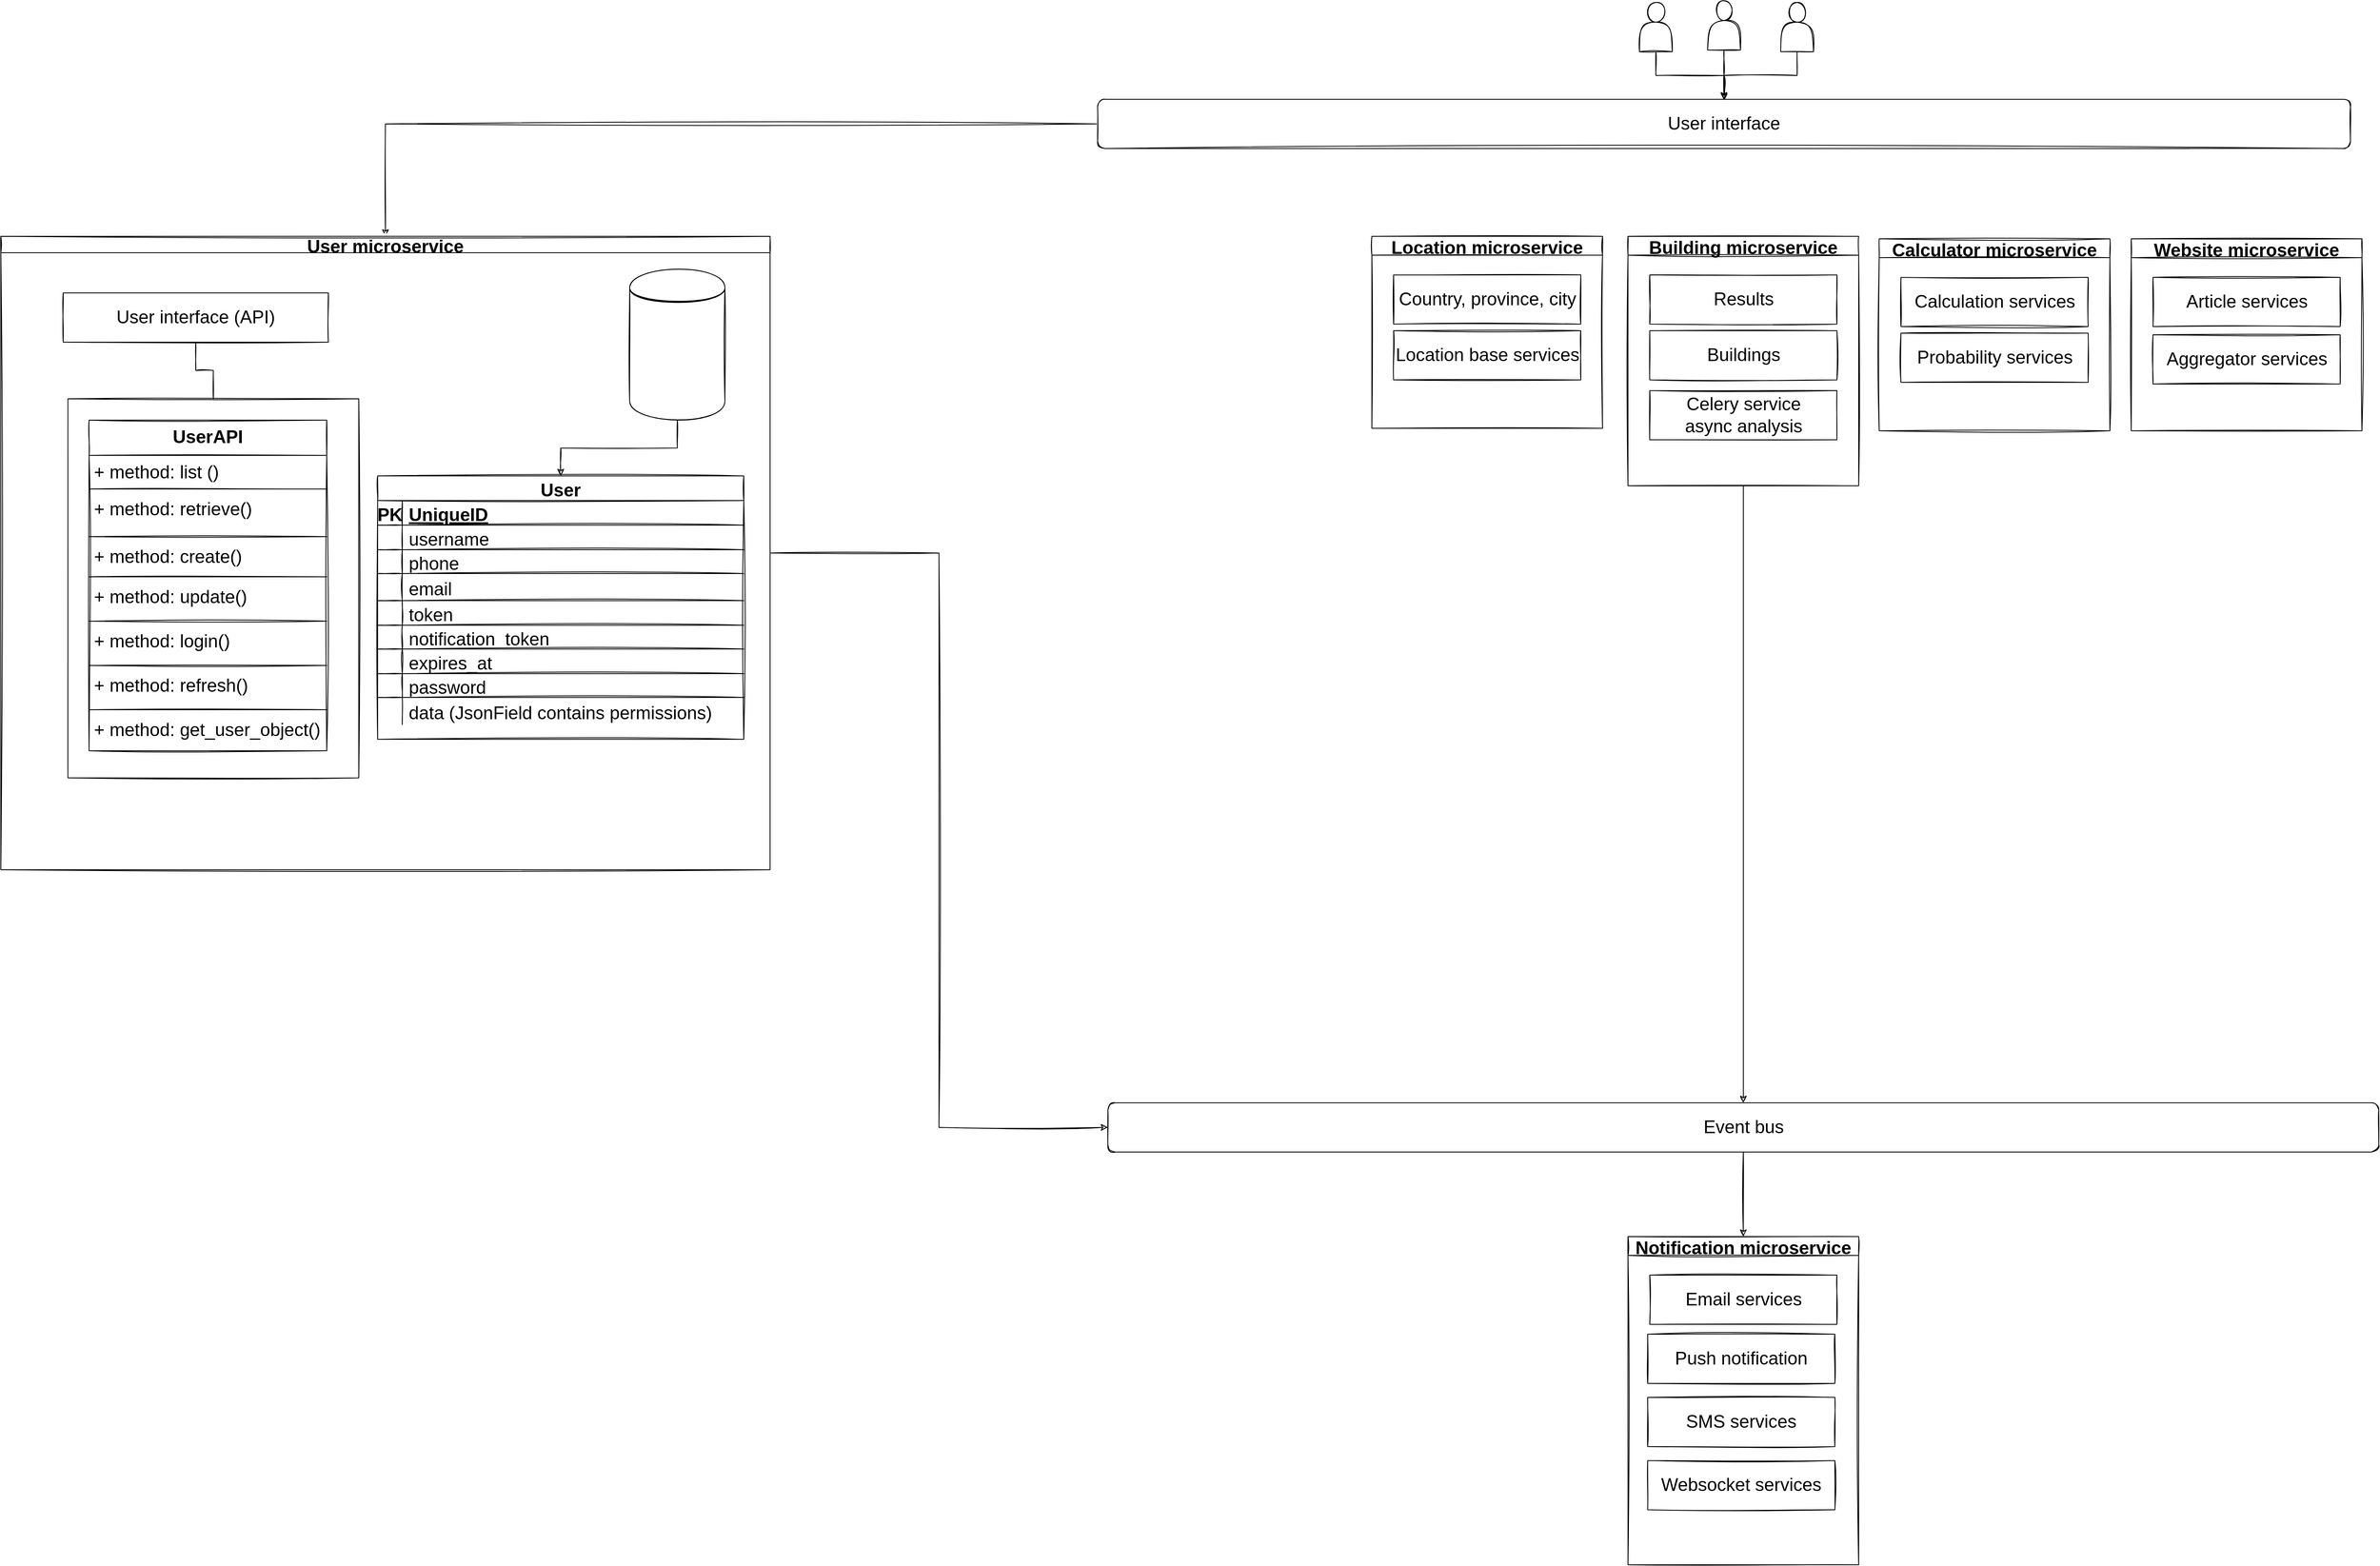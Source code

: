 <mxfile version="17.3.0" type="github">
  <diagram id="sTb8wcjgerz8ZjK2yib7" name="Page-1">
    <mxGraphModel dx="7009" dy="1940" grid="0" gridSize="10" guides="1" tooltips="1" connect="1" arrows="1" fold="1" page="0" pageScale="1" pageWidth="850" pageHeight="1100" math="0" shadow="0">
      <root>
        <mxCell id="0" />
        <mxCell id="1" parent="0" />
        <mxCell id="-AKByJtzE0unUTjNRRzV-212" style="edgeStyle=orthogonalEdgeStyle;rounded=0;sketch=1;orthogonalLoop=1;jettySize=auto;html=1;entryX=0.5;entryY=0;entryDx=0;entryDy=0;fontSize=22;" edge="1" parent="1" source="-AKByJtzE0unUTjNRRzV-1" target="-AKByJtzE0unUTjNRRzV-63">
          <mxGeometry relative="1" as="geometry" />
        </mxCell>
        <mxCell id="-AKByJtzE0unUTjNRRzV-1" value="&lt;font style=&quot;font-size: 22px&quot;&gt;User interface&lt;/font&gt;" style="rounded=1;whiteSpace=wrap;html=1;sketch=1;" vertex="1" parent="1">
          <mxGeometry x="-414" y="318" width="1526" height="60" as="geometry" />
        </mxCell>
        <mxCell id="-AKByJtzE0unUTjNRRzV-9" style="edgeStyle=orthogonalEdgeStyle;rounded=0;sketch=1;orthogonalLoop=1;jettySize=auto;html=1;fontSize=22;" edge="1" parent="1" source="-AKByJtzE0unUTjNRRzV-4" target="-AKByJtzE0unUTjNRRzV-1">
          <mxGeometry relative="1" as="geometry" />
        </mxCell>
        <mxCell id="-AKByJtzE0unUTjNRRzV-4" value="" style="shape=actor;whiteSpace=wrap;html=1;sketch=1;fontSize=22;" vertex="1" parent="1">
          <mxGeometry x="246" y="200" width="40" height="60" as="geometry" />
        </mxCell>
        <mxCell id="-AKByJtzE0unUTjNRRzV-8" style="edgeStyle=orthogonalEdgeStyle;rounded=0;sketch=1;orthogonalLoop=1;jettySize=auto;html=1;fontSize=22;" edge="1" parent="1" source="-AKByJtzE0unUTjNRRzV-5">
          <mxGeometry relative="1" as="geometry">
            <mxPoint x="349.2" y="319.4" as="targetPoint" />
          </mxGeometry>
        </mxCell>
        <mxCell id="-AKByJtzE0unUTjNRRzV-5" value="" style="shape=actor;whiteSpace=wrap;html=1;sketch=1;fontSize=22;" vertex="1" parent="1">
          <mxGeometry x="329" y="198" width="40" height="60" as="geometry" />
        </mxCell>
        <mxCell id="-AKByJtzE0unUTjNRRzV-7" style="edgeStyle=orthogonalEdgeStyle;rounded=0;sketch=1;orthogonalLoop=1;jettySize=auto;html=1;entryX=0.5;entryY=0;entryDx=0;entryDy=0;fontSize=22;" edge="1" parent="1" source="-AKByJtzE0unUTjNRRzV-6" target="-AKByJtzE0unUTjNRRzV-1">
          <mxGeometry relative="1" as="geometry" />
        </mxCell>
        <mxCell id="-AKByJtzE0unUTjNRRzV-6" value="" style="shape=actor;whiteSpace=wrap;html=1;sketch=1;fontSize=22;" vertex="1" parent="1">
          <mxGeometry x="418" y="200" width="40" height="60" as="geometry" />
        </mxCell>
        <mxCell id="-AKByJtzE0unUTjNRRzV-12" value="Location microservice" style="swimlane;sketch=1;fontSize=22;" vertex="1" parent="1">
          <mxGeometry x="-80" y="485" width="281" height="234" as="geometry" />
        </mxCell>
        <mxCell id="-AKByJtzE0unUTjNRRzV-15" value="Country, province, city" style="rounded=0;whiteSpace=wrap;html=1;sketch=1;fontSize=22;" vertex="1" parent="-AKByJtzE0unUTjNRRzV-12">
          <mxGeometry x="26.5" y="47" width="228" height="60" as="geometry" />
        </mxCell>
        <mxCell id="-AKByJtzE0unUTjNRRzV-16" value="Location base services" style="rounded=0;whiteSpace=wrap;html=1;sketch=1;fontSize=22;" vertex="1" parent="-AKByJtzE0unUTjNRRzV-12">
          <mxGeometry x="26.5" y="115" width="228" height="60" as="geometry" />
        </mxCell>
        <mxCell id="-AKByJtzE0unUTjNRRzV-36" style="edgeStyle=orthogonalEdgeStyle;rounded=0;sketch=1;orthogonalLoop=1;jettySize=auto;html=1;entryX=0.5;entryY=0;entryDx=0;entryDy=0;fontSize=22;" edge="1" parent="1" source="-AKByJtzE0unUTjNRRzV-19" target="-AKByJtzE0unUTjNRRzV-33">
          <mxGeometry relative="1" as="geometry" />
        </mxCell>
        <mxCell id="-AKByJtzE0unUTjNRRzV-19" value="Building microservice" style="swimlane;sketch=1;fontSize=22;" vertex="1" parent="1">
          <mxGeometry x="232" y="485" width="281" height="304" as="geometry" />
        </mxCell>
        <mxCell id="-AKByJtzE0unUTjNRRzV-20" value="Results" style="rounded=0;whiteSpace=wrap;html=1;sketch=1;fontSize=22;" vertex="1" parent="-AKByJtzE0unUTjNRRzV-19">
          <mxGeometry x="26.5" y="47" width="228" height="60" as="geometry" />
        </mxCell>
        <mxCell id="-AKByJtzE0unUTjNRRzV-21" value="Buildings" style="rounded=0;whiteSpace=wrap;html=1;sketch=1;fontSize=22;" vertex="1" parent="-AKByJtzE0unUTjNRRzV-19">
          <mxGeometry x="26.5" y="115" width="228" height="60" as="geometry" />
        </mxCell>
        <mxCell id="-AKByJtzE0unUTjNRRzV-38" value="Celery service&lt;br&gt;async analysis" style="rounded=0;whiteSpace=wrap;html=1;sketch=1;fontSize=22;" vertex="1" parent="-AKByJtzE0unUTjNRRzV-19">
          <mxGeometry x="26.5" y="188" width="228" height="60" as="geometry" />
        </mxCell>
        <mxCell id="-AKByJtzE0unUTjNRRzV-22" value="Calculator microservice" style="swimlane;sketch=1;fontSize=22;" vertex="1" parent="1">
          <mxGeometry x="538" y="488" width="281" height="234" as="geometry" />
        </mxCell>
        <mxCell id="-AKByJtzE0unUTjNRRzV-23" value="Calculation services" style="rounded=0;whiteSpace=wrap;html=1;sketch=1;fontSize=22;" vertex="1" parent="-AKByJtzE0unUTjNRRzV-22">
          <mxGeometry x="26.5" y="47" width="228" height="60" as="geometry" />
        </mxCell>
        <mxCell id="-AKByJtzE0unUTjNRRzV-24" value="Probability services" style="rounded=0;whiteSpace=wrap;html=1;sketch=1;fontSize=22;" vertex="1" parent="-AKByJtzE0unUTjNRRzV-22">
          <mxGeometry x="26.5" y="115" width="228" height="60" as="geometry" />
        </mxCell>
        <mxCell id="-AKByJtzE0unUTjNRRzV-25" value="Website microservice" style="swimlane;sketch=1;fontSize=22;" vertex="1" parent="1">
          <mxGeometry x="845" y="488" width="281" height="234" as="geometry" />
        </mxCell>
        <mxCell id="-AKByJtzE0unUTjNRRzV-26" value="Article services" style="rounded=0;whiteSpace=wrap;html=1;sketch=1;fontSize=22;" vertex="1" parent="-AKByJtzE0unUTjNRRzV-25">
          <mxGeometry x="26.5" y="47" width="228" height="60" as="geometry" />
        </mxCell>
        <mxCell id="-AKByJtzE0unUTjNRRzV-37" value="Aggregator services" style="rounded=0;whiteSpace=wrap;html=1;sketch=1;fontSize=22;" vertex="1" parent="-AKByJtzE0unUTjNRRzV-25">
          <mxGeometry x="26.5" y="117" width="228" height="60" as="geometry" />
        </mxCell>
        <mxCell id="-AKByJtzE0unUTjNRRzV-28" value="Notification microservice" style="swimlane;sketch=1;fontSize=22;" vertex="1" parent="1">
          <mxGeometry x="232" y="1704" width="281" height="400" as="geometry" />
        </mxCell>
        <mxCell id="-AKByJtzE0unUTjNRRzV-29" value="Email services" style="rounded=0;whiteSpace=wrap;html=1;sketch=1;fontSize=22;" vertex="1" parent="-AKByJtzE0unUTjNRRzV-28">
          <mxGeometry x="26.5" y="47" width="228" height="60" as="geometry" />
        </mxCell>
        <mxCell id="-AKByJtzE0unUTjNRRzV-30" value="Push notification" style="rounded=0;whiteSpace=wrap;html=1;sketch=1;fontSize=22;" vertex="1" parent="-AKByJtzE0unUTjNRRzV-28">
          <mxGeometry x="24" y="119" width="228" height="60" as="geometry" />
        </mxCell>
        <mxCell id="-AKByJtzE0unUTjNRRzV-31" value="SMS services" style="rounded=0;whiteSpace=wrap;html=1;sketch=1;fontSize=22;" vertex="1" parent="-AKByJtzE0unUTjNRRzV-28">
          <mxGeometry x="24" y="196" width="228" height="60" as="geometry" />
        </mxCell>
        <mxCell id="-AKByJtzE0unUTjNRRzV-32" value="Websocket services" style="rounded=0;whiteSpace=wrap;html=1;sketch=1;fontSize=22;" vertex="1" parent="-AKByJtzE0unUTjNRRzV-28">
          <mxGeometry x="24" y="273" width="228" height="60" as="geometry" />
        </mxCell>
        <mxCell id="-AKByJtzE0unUTjNRRzV-35" style="edgeStyle=orthogonalEdgeStyle;rounded=0;sketch=1;orthogonalLoop=1;jettySize=auto;html=1;entryX=0.5;entryY=0;entryDx=0;entryDy=0;fontSize=22;" edge="1" parent="1" source="-AKByJtzE0unUTjNRRzV-33" target="-AKByJtzE0unUTjNRRzV-28">
          <mxGeometry relative="1" as="geometry" />
        </mxCell>
        <mxCell id="-AKByJtzE0unUTjNRRzV-33" value="Event bus" style="rounded=1;whiteSpace=wrap;html=1;sketch=1;fontSize=22;" vertex="1" parent="1">
          <mxGeometry x="-401.5" y="1541" width="1548" height="60" as="geometry" />
        </mxCell>
        <mxCell id="-AKByJtzE0unUTjNRRzV-213" style="edgeStyle=orthogonalEdgeStyle;rounded=0;sketch=1;orthogonalLoop=1;jettySize=auto;html=1;entryX=0;entryY=0.5;entryDx=0;entryDy=0;fontSize=22;" edge="1" parent="1" source="-AKByJtzE0unUTjNRRzV-63" target="-AKByJtzE0unUTjNRRzV-33">
          <mxGeometry relative="1" as="geometry" />
        </mxCell>
        <mxCell id="-AKByJtzE0unUTjNRRzV-63" value="User microservice" style="swimlane;startSize=20;horizontal=1;containerType=tree;newEdgeStyle={&quot;edgeStyle&quot;:&quot;elbowEdgeStyle&quot;,&quot;startArrow&quot;:&quot;none&quot;,&quot;endArrow&quot;:&quot;none&quot;};glass=0;sketch=1;fontSize=22;" vertex="1" parent="1">
          <mxGeometry x="-1750" y="485" width="937" height="772" as="geometry" />
        </mxCell>
        <mxCell id="-AKByJtzE0unUTjNRRzV-64" value="" style="edgeStyle=elbowEdgeStyle;elbow=vertical;startArrow=none;endArrow=none;rounded=0;sketch=1;fontSize=22;" edge="1" parent="-AKByJtzE0unUTjNRRzV-63" source="-AKByJtzE0unUTjNRRzV-66" target="-AKByJtzE0unUTjNRRzV-67">
          <mxGeometry relative="1" as="geometry" />
        </mxCell>
        <UserObject label="User interface (API)" treeRoot="1" id="-AKByJtzE0unUTjNRRzV-66">
          <mxCell style="whiteSpace=wrap;html=1;align=center;treeFolding=1;treeMoving=1;newEdgeStyle={&quot;edgeStyle&quot;:&quot;elbowEdgeStyle&quot;,&quot;startArrow&quot;:&quot;none&quot;,&quot;endArrow&quot;:&quot;none&quot;};glass=0;sketch=1;fontSize=22;" vertex="1" parent="-AKByJtzE0unUTjNRRzV-63">
            <mxGeometry x="76" y="69" width="323" height="60" as="geometry" />
          </mxCell>
        </UserObject>
        <mxCell id="-AKByJtzE0unUTjNRRzV-67" value="" style="whiteSpace=wrap;html=1;align=center;verticalAlign=middle;treeFolding=1;treeMoving=1;newEdgeStyle={&quot;edgeStyle&quot;:&quot;elbowEdgeStyle&quot;,&quot;startArrow&quot;:&quot;none&quot;,&quot;endArrow&quot;:&quot;none&quot;};glass=0;sketch=1;fontSize=22;" vertex="1" parent="-AKByJtzE0unUTjNRRzV-63">
          <mxGeometry x="81.75" y="198" width="354.25" height="462" as="geometry" />
        </mxCell>
        <mxCell id="-AKByJtzE0unUTjNRRzV-71" value="User" style="shape=table;startSize=30;container=1;collapsible=1;childLayout=tableLayout;fixedRows=1;rowLines=5;fontStyle=1;align=center;resizeLast=1;glass=0;sketch=1;fontSize=22;flipV=0;flipH=0;" vertex="1" parent="-AKByJtzE0unUTjNRRzV-63">
          <mxGeometry x="459" y="292" width="446" height="321" as="geometry" />
        </mxCell>
        <mxCell id="-AKByJtzE0unUTjNRRzV-72" value="" style="shape=tableRow;horizontal=0;startSize=0;swimlaneHead=0;swimlaneBody=0;fillColor=none;collapsible=0;dropTarget=0;points=[[0,0.5],[1,0.5]];portConstraint=eastwest;top=0;left=0;right=0;bottom=1;glass=0;sketch=1;fontSize=22;" vertex="1" parent="-AKByJtzE0unUTjNRRzV-71">
          <mxGeometry y="30" width="446" height="30" as="geometry" />
        </mxCell>
        <mxCell id="-AKByJtzE0unUTjNRRzV-73" value="PK" style="shape=partialRectangle;connectable=0;fillColor=none;top=0;left=0;bottom=0;right=0;fontStyle=1;overflow=hidden;glass=0;sketch=1;fontSize=22;" vertex="1" parent="-AKByJtzE0unUTjNRRzV-72">
          <mxGeometry width="30" height="30" as="geometry">
            <mxRectangle width="30" height="30" as="alternateBounds" />
          </mxGeometry>
        </mxCell>
        <mxCell id="-AKByJtzE0unUTjNRRzV-74" value="UniqueID" style="shape=partialRectangle;connectable=0;fillColor=none;top=0;left=0;bottom=0;right=0;align=left;spacingLeft=6;fontStyle=5;overflow=hidden;glass=0;sketch=1;fontSize=22;" vertex="1" parent="-AKByJtzE0unUTjNRRzV-72">
          <mxGeometry x="30" width="416" height="30" as="geometry">
            <mxRectangle width="416" height="30" as="alternateBounds" />
          </mxGeometry>
        </mxCell>
        <mxCell id="-AKByJtzE0unUTjNRRzV-75" value="" style="shape=tableRow;horizontal=0;startSize=0;swimlaneHead=0;swimlaneBody=0;fillColor=none;collapsible=0;dropTarget=0;points=[[0,0.5],[1,0.5]];portConstraint=eastwest;top=0;left=0;right=0;bottom=0;glass=0;sketch=1;fontSize=22;" vertex="1" parent="-AKByJtzE0unUTjNRRzV-71">
          <mxGeometry y="60" width="446" height="30" as="geometry" />
        </mxCell>
        <mxCell id="-AKByJtzE0unUTjNRRzV-76" value="" style="shape=partialRectangle;connectable=0;fillColor=none;top=0;left=0;bottom=0;right=0;editable=1;overflow=hidden;glass=0;sketch=1;fontSize=22;" vertex="1" parent="-AKByJtzE0unUTjNRRzV-75">
          <mxGeometry width="30" height="30" as="geometry">
            <mxRectangle width="30" height="30" as="alternateBounds" />
          </mxGeometry>
        </mxCell>
        <mxCell id="-AKByJtzE0unUTjNRRzV-77" value="username" style="shape=partialRectangle;connectable=0;fillColor=none;top=0;left=0;bottom=0;right=0;align=left;spacingLeft=6;overflow=hidden;glass=0;sketch=1;fontSize=22;" vertex="1" parent="-AKByJtzE0unUTjNRRzV-75">
          <mxGeometry x="30" width="416" height="30" as="geometry">
            <mxRectangle width="416" height="30" as="alternateBounds" />
          </mxGeometry>
        </mxCell>
        <mxCell id="-AKByJtzE0unUTjNRRzV-78" value="" style="shape=tableRow;horizontal=0;startSize=0;swimlaneHead=0;swimlaneBody=0;fillColor=none;collapsible=0;dropTarget=0;points=[[0,0.5],[1,0.5]];portConstraint=eastwest;top=0;left=0;right=0;bottom=0;glass=0;sketch=1;fontSize=22;" vertex="1" parent="-AKByJtzE0unUTjNRRzV-71">
          <mxGeometry y="90" width="446" height="29" as="geometry" />
        </mxCell>
        <mxCell id="-AKByJtzE0unUTjNRRzV-79" value="" style="shape=partialRectangle;connectable=0;fillColor=none;top=0;left=0;bottom=0;right=0;editable=1;overflow=hidden;glass=0;sketch=1;fontSize=22;" vertex="1" parent="-AKByJtzE0unUTjNRRzV-78">
          <mxGeometry width="30" height="29" as="geometry">
            <mxRectangle width="30" height="29" as="alternateBounds" />
          </mxGeometry>
        </mxCell>
        <mxCell id="-AKByJtzE0unUTjNRRzV-80" value="phone" style="shape=partialRectangle;connectable=0;fillColor=none;top=0;left=0;bottom=0;right=0;align=left;spacingLeft=6;overflow=hidden;glass=0;sketch=1;fontSize=22;shadow=0;" vertex="1" parent="-AKByJtzE0unUTjNRRzV-78">
          <mxGeometry x="30" width="416" height="29" as="geometry">
            <mxRectangle width="416" height="29" as="alternateBounds" />
          </mxGeometry>
        </mxCell>
        <mxCell id="-AKByJtzE0unUTjNRRzV-81" value="" style="shape=tableRow;horizontal=0;startSize=0;swimlaneHead=0;swimlaneBody=0;fillColor=none;collapsible=0;dropTarget=0;points=[[0,0.5],[1,0.5]];portConstraint=eastwest;top=0;left=0;right=0;bottom=0;glass=0;sketch=1;fontSize=22;" vertex="1" parent="-AKByJtzE0unUTjNRRzV-71">
          <mxGeometry y="119" width="446" height="33" as="geometry" />
        </mxCell>
        <mxCell id="-AKByJtzE0unUTjNRRzV-82" value="&#xa;&#xa;&#xa;" style="shape=partialRectangle;connectable=0;fillColor=none;top=0;left=0;bottom=0;right=0;editable=1;overflow=hidden;glass=0;sketch=1;fontSize=22;" vertex="1" parent="-AKByJtzE0unUTjNRRzV-81">
          <mxGeometry width="30" height="33" as="geometry">
            <mxRectangle width="30" height="33" as="alternateBounds" />
          </mxGeometry>
        </mxCell>
        <mxCell id="-AKByJtzE0unUTjNRRzV-83" value="email" style="shape=partialRectangle;connectable=0;fillColor=none;top=0;left=0;bottom=0;right=0;align=left;spacingLeft=6;overflow=hidden;glass=0;sketch=1;fontSize=22;" vertex="1" parent="-AKByJtzE0unUTjNRRzV-81">
          <mxGeometry x="30" width="416" height="33" as="geometry">
            <mxRectangle width="416" height="33" as="alternateBounds" />
          </mxGeometry>
        </mxCell>
        <mxCell id="-AKByJtzE0unUTjNRRzV-109" value="" style="shape=tableRow;horizontal=0;startSize=0;swimlaneHead=0;swimlaneBody=0;fillColor=none;collapsible=0;dropTarget=0;points=[[0,0.5],[1,0.5]];portConstraint=eastwest;top=0;left=0;right=0;bottom=0;glass=0;sketch=1;fontSize=22;" vertex="1" parent="-AKByJtzE0unUTjNRRzV-71">
          <mxGeometry y="152" width="446" height="30" as="geometry" />
        </mxCell>
        <mxCell id="-AKByJtzE0unUTjNRRzV-110" value="" style="shape=partialRectangle;connectable=0;fillColor=none;top=0;left=0;bottom=0;right=0;editable=1;overflow=hidden;glass=0;sketch=1;fontSize=22;" vertex="1" parent="-AKByJtzE0unUTjNRRzV-109">
          <mxGeometry width="30" height="30" as="geometry">
            <mxRectangle width="30" height="30" as="alternateBounds" />
          </mxGeometry>
        </mxCell>
        <mxCell id="-AKByJtzE0unUTjNRRzV-111" value="token" style="shape=partialRectangle;connectable=0;fillColor=none;top=0;left=0;bottom=0;right=0;align=left;spacingLeft=6;overflow=hidden;glass=0;sketch=1;fontSize=22;" vertex="1" parent="-AKByJtzE0unUTjNRRzV-109">
          <mxGeometry x="30" width="416" height="30" as="geometry">
            <mxRectangle width="416" height="30" as="alternateBounds" />
          </mxGeometry>
        </mxCell>
        <mxCell id="-AKByJtzE0unUTjNRRzV-112" value="" style="shape=tableRow;horizontal=0;startSize=0;swimlaneHead=0;swimlaneBody=0;fillColor=none;collapsible=0;dropTarget=0;points=[[0,0.5],[1,0.5]];portConstraint=eastwest;top=0;left=0;right=0;bottom=0;glass=0;sketch=1;fontSize=22;" vertex="1" parent="-AKByJtzE0unUTjNRRzV-71">
          <mxGeometry y="182" width="446" height="29" as="geometry" />
        </mxCell>
        <mxCell id="-AKByJtzE0unUTjNRRzV-113" value="" style="shape=partialRectangle;connectable=0;fillColor=none;top=0;left=0;bottom=0;right=0;editable=1;overflow=hidden;glass=0;sketch=1;fontSize=22;" vertex="1" parent="-AKByJtzE0unUTjNRRzV-112">
          <mxGeometry width="30" height="29" as="geometry">
            <mxRectangle width="30" height="29" as="alternateBounds" />
          </mxGeometry>
        </mxCell>
        <mxCell id="-AKByJtzE0unUTjNRRzV-114" value="notification_token" style="shape=partialRectangle;connectable=0;fillColor=none;top=0;left=0;bottom=0;right=0;align=left;spacingLeft=6;overflow=hidden;glass=0;sketch=1;fontSize=22;shadow=0;" vertex="1" parent="-AKByJtzE0unUTjNRRzV-112">
          <mxGeometry x="30" width="416" height="29" as="geometry">
            <mxRectangle width="416" height="29" as="alternateBounds" />
          </mxGeometry>
        </mxCell>
        <mxCell id="-AKByJtzE0unUTjNRRzV-122" value="" style="shape=tableRow;horizontal=0;startSize=0;swimlaneHead=0;swimlaneBody=0;fillColor=none;collapsible=0;dropTarget=0;points=[[0,0.5],[1,0.5]];portConstraint=eastwest;top=0;left=0;right=0;bottom=0;glass=0;sketch=1;fontSize=22;" vertex="1" parent="-AKByJtzE0unUTjNRRzV-71">
          <mxGeometry y="211" width="446" height="30" as="geometry" />
        </mxCell>
        <mxCell id="-AKByJtzE0unUTjNRRzV-123" value="" style="shape=partialRectangle;connectable=0;fillColor=none;top=0;left=0;bottom=0;right=0;editable=1;overflow=hidden;glass=0;sketch=1;fontSize=22;" vertex="1" parent="-AKByJtzE0unUTjNRRzV-122">
          <mxGeometry width="30" height="30" as="geometry">
            <mxRectangle width="30" height="30" as="alternateBounds" />
          </mxGeometry>
        </mxCell>
        <mxCell id="-AKByJtzE0unUTjNRRzV-124" value="expires_at" style="shape=partialRectangle;connectable=0;fillColor=none;top=0;left=0;bottom=0;right=0;align=left;spacingLeft=6;overflow=hidden;glass=0;sketch=1;fontSize=22;" vertex="1" parent="-AKByJtzE0unUTjNRRzV-122">
          <mxGeometry x="30" width="416" height="30" as="geometry">
            <mxRectangle width="416" height="30" as="alternateBounds" />
          </mxGeometry>
        </mxCell>
        <mxCell id="-AKByJtzE0unUTjNRRzV-125" value="" style="shape=tableRow;horizontal=0;startSize=0;swimlaneHead=0;swimlaneBody=0;fillColor=none;collapsible=0;dropTarget=0;points=[[0,0.5],[1,0.5]];portConstraint=eastwest;top=0;left=0;right=0;bottom=0;glass=0;sketch=1;fontSize=22;" vertex="1" parent="-AKByJtzE0unUTjNRRzV-71">
          <mxGeometry y="241" width="446" height="29" as="geometry" />
        </mxCell>
        <mxCell id="-AKByJtzE0unUTjNRRzV-126" value="" style="shape=partialRectangle;connectable=0;fillColor=none;top=0;left=0;bottom=0;right=0;editable=1;overflow=hidden;glass=0;sketch=1;fontSize=22;" vertex="1" parent="-AKByJtzE0unUTjNRRzV-125">
          <mxGeometry width="30" height="29" as="geometry">
            <mxRectangle width="30" height="29" as="alternateBounds" />
          </mxGeometry>
        </mxCell>
        <mxCell id="-AKByJtzE0unUTjNRRzV-127" value="password" style="shape=partialRectangle;connectable=0;fillColor=none;top=0;left=0;bottom=0;right=0;align=left;spacingLeft=6;overflow=hidden;glass=0;sketch=1;fontSize=22;shadow=0;" vertex="1" parent="-AKByJtzE0unUTjNRRzV-125">
          <mxGeometry x="30" width="416" height="29" as="geometry">
            <mxRectangle width="416" height="29" as="alternateBounds" />
          </mxGeometry>
        </mxCell>
        <mxCell id="-AKByJtzE0unUTjNRRzV-128" value="" style="shape=tableRow;horizontal=0;startSize=0;swimlaneHead=0;swimlaneBody=0;fillColor=none;collapsible=0;dropTarget=0;points=[[0,0.5],[1,0.5]];portConstraint=eastwest;top=0;left=0;right=0;bottom=0;glass=0;sketch=1;fontSize=22;" vertex="1" parent="-AKByJtzE0unUTjNRRzV-71">
          <mxGeometry y="270" width="446" height="33" as="geometry" />
        </mxCell>
        <mxCell id="-AKByJtzE0unUTjNRRzV-129" value="&#xa;&#xa;&#xa;" style="shape=partialRectangle;connectable=0;fillColor=none;top=0;left=0;bottom=0;right=0;editable=1;overflow=hidden;glass=0;sketch=1;fontSize=22;" vertex="1" parent="-AKByJtzE0unUTjNRRzV-128">
          <mxGeometry width="30" height="33" as="geometry">
            <mxRectangle width="30" height="33" as="alternateBounds" />
          </mxGeometry>
        </mxCell>
        <mxCell id="-AKByJtzE0unUTjNRRzV-130" value="data (JsonField contains permissions)" style="shape=partialRectangle;connectable=0;fillColor=none;top=0;left=0;bottom=0;right=0;align=left;spacingLeft=6;overflow=hidden;glass=0;sketch=1;fontSize=22;" vertex="1" parent="-AKByJtzE0unUTjNRRzV-128">
          <mxGeometry x="30" width="416" height="33" as="geometry">
            <mxRectangle width="416" height="33" as="alternateBounds" />
          </mxGeometry>
        </mxCell>
        <mxCell id="-AKByJtzE0unUTjNRRzV-140" value="" style="shape=datastore;whiteSpace=wrap;html=1;shadow=0;glass=0;sketch=1;fontSize=22;" vertex="1" parent="-AKByJtzE0unUTjNRRzV-63">
          <mxGeometry x="766" y="40" width="116" height="184" as="geometry" />
        </mxCell>
        <mxCell id="-AKByJtzE0unUTjNRRzV-141" value="UserAPI" style="swimlane;fontStyle=1;align=center;verticalAlign=top;childLayout=stackLayout;horizontal=1;startSize=43;horizontalStack=0;resizeParent=1;resizeParentMax=0;resizeLast=0;collapsible=1;marginBottom=0;shadow=0;glass=0;sketch=1;fontSize=22;html=0;" vertex="1" parent="-AKByJtzE0unUTjNRRzV-63">
          <mxGeometry x="107.5" y="224" width="289.5" height="403" as="geometry">
            <mxRectangle x="124" y="228" width="143" height="30" as="alternateBounds" />
          </mxGeometry>
        </mxCell>
        <mxCell id="-AKByJtzE0unUTjNRRzV-142" value="+ method: list ()" style="text;strokeColor=none;fillColor=none;align=left;verticalAlign=top;spacingLeft=4;spacingRight=4;overflow=hidden;rotatable=0;points=[[0,0.5],[1,0.5]];portConstraint=eastwest;shadow=0;glass=0;sketch=1;fontSize=22;html=0;" vertex="1" parent="-AKByJtzE0unUTjNRRzV-141">
          <mxGeometry y="43" width="289.5" height="37" as="geometry" />
        </mxCell>
        <mxCell id="-AKByJtzE0unUTjNRRzV-143" value="" style="line;strokeWidth=1;fillColor=none;align=left;verticalAlign=middle;spacingTop=-1;spacingLeft=3;spacingRight=3;rotatable=0;labelPosition=right;points=[];portConstraint=eastwest;shadow=0;glass=0;sketch=1;fontSize=22;html=0;" vertex="1" parent="-AKByJtzE0unUTjNRRzV-141">
          <mxGeometry y="80" width="289.5" height="8" as="geometry" />
        </mxCell>
        <mxCell id="-AKByJtzE0unUTjNRRzV-144" value="+ method: retrieve()" style="text;strokeColor=none;fillColor=none;align=left;verticalAlign=top;spacingLeft=4;spacingRight=4;overflow=hidden;rotatable=0;points=[[0,0.5],[1,0.5]];portConstraint=eastwest;shadow=0;glass=0;sketch=1;fontSize=22;html=0;" vertex="1" parent="-AKByJtzE0unUTjNRRzV-141">
          <mxGeometry y="88" width="289.5" height="50" as="geometry" />
        </mxCell>
        <mxCell id="-AKByJtzE0unUTjNRRzV-150" value="" style="line;strokeWidth=1;fillColor=none;align=left;verticalAlign=middle;spacingTop=-1;spacingLeft=3;spacingRight=3;rotatable=0;labelPosition=right;points=[];portConstraint=eastwest;shadow=0;glass=0;sketch=1;fontSize=22;html=0;" vertex="1" parent="-AKByJtzE0unUTjNRRzV-141">
          <mxGeometry y="138" width="289.5" height="8" as="geometry" />
        </mxCell>
        <mxCell id="-AKByJtzE0unUTjNRRzV-149" value="+ method: create()" style="text;strokeColor=none;fillColor=none;align=left;verticalAlign=top;spacingLeft=4;spacingRight=4;overflow=hidden;rotatable=0;points=[[0,0.5],[1,0.5]];portConstraint=eastwest;shadow=0;glass=0;sketch=1;fontSize=22;html=0;" vertex="1" parent="-AKByJtzE0unUTjNRRzV-141">
          <mxGeometry y="146" width="289.5" height="41" as="geometry" />
        </mxCell>
        <mxCell id="-AKByJtzE0unUTjNRRzV-152" value="" style="line;strokeWidth=1;fillColor=none;align=left;verticalAlign=middle;spacingTop=-1;spacingLeft=3;spacingRight=3;rotatable=0;labelPosition=right;points=[];portConstraint=eastwest;shadow=0;glass=0;sketch=1;fontSize=22;html=0;" vertex="1" parent="-AKByJtzE0unUTjNRRzV-141">
          <mxGeometry y="187" width="289.5" height="8" as="geometry" />
        </mxCell>
        <mxCell id="-AKByJtzE0unUTjNRRzV-151" value="+ method: update()" style="text;strokeColor=none;fillColor=none;align=left;verticalAlign=top;spacingLeft=4;spacingRight=4;overflow=hidden;rotatable=0;points=[[0,0.5],[1,0.5]];portConstraint=eastwest;shadow=0;glass=0;sketch=1;fontSize=22;html=0;" vertex="1" parent="-AKByJtzE0unUTjNRRzV-141">
          <mxGeometry y="195" width="289.5" height="46" as="geometry" />
        </mxCell>
        <mxCell id="-AKByJtzE0unUTjNRRzV-154" value="" style="line;strokeWidth=1;fillColor=none;align=left;verticalAlign=middle;spacingTop=-1;spacingLeft=3;spacingRight=3;rotatable=0;labelPosition=right;points=[];portConstraint=eastwest;shadow=0;glass=0;sketch=1;fontSize=22;html=0;" vertex="1" parent="-AKByJtzE0unUTjNRRzV-141">
          <mxGeometry y="241" width="289.5" height="8" as="geometry" />
        </mxCell>
        <mxCell id="-AKByJtzE0unUTjNRRzV-153" value="+ method: login()" style="text;strokeColor=none;fillColor=none;align=left;verticalAlign=top;spacingLeft=4;spacingRight=4;overflow=hidden;rotatable=0;points=[[0,0.5],[1,0.5]];portConstraint=eastwest;shadow=0;glass=0;sketch=1;fontSize=22;html=0;" vertex="1" parent="-AKByJtzE0unUTjNRRzV-141">
          <mxGeometry y="249" width="289.5" height="46" as="geometry" />
        </mxCell>
        <mxCell id="-AKByJtzE0unUTjNRRzV-156" value="" style="line;strokeWidth=1;fillColor=none;align=left;verticalAlign=middle;spacingTop=-1;spacingLeft=3;spacingRight=3;rotatable=0;labelPosition=right;points=[];portConstraint=eastwest;shadow=0;glass=0;sketch=1;fontSize=22;html=0;" vertex="1" parent="-AKByJtzE0unUTjNRRzV-141">
          <mxGeometry y="295" width="289.5" height="8" as="geometry" />
        </mxCell>
        <mxCell id="-AKByJtzE0unUTjNRRzV-155" value="+ method: refresh()" style="text;strokeColor=none;fillColor=none;align=left;verticalAlign=top;spacingLeft=4;spacingRight=4;overflow=hidden;rotatable=0;points=[[0,0.5],[1,0.5]];portConstraint=eastwest;shadow=0;glass=0;sketch=1;fontSize=22;html=0;" vertex="1" parent="-AKByJtzE0unUTjNRRzV-141">
          <mxGeometry y="303" width="289.5" height="46" as="geometry" />
        </mxCell>
        <mxCell id="-AKByJtzE0unUTjNRRzV-157" style="edgeStyle=orthogonalEdgeStyle;rounded=0;sketch=1;orthogonalLoop=1;jettySize=auto;html=1;exitX=1;exitY=0.5;exitDx=0;exitDy=0;fontSize=22;" edge="1" parent="-AKByJtzE0unUTjNRRzV-141" source="-AKByJtzE0unUTjNRRzV-142" target="-AKByJtzE0unUTjNRRzV-142">
          <mxGeometry relative="1" as="geometry" />
        </mxCell>
        <mxCell id="-AKByJtzE0unUTjNRRzV-161" value="" style="line;strokeWidth=1;fillColor=none;align=left;verticalAlign=middle;spacingTop=-1;spacingLeft=3;spacingRight=3;rotatable=0;labelPosition=right;points=[];portConstraint=eastwest;shadow=0;glass=0;sketch=1;fontSize=22;html=0;" vertex="1" parent="-AKByJtzE0unUTjNRRzV-141">
          <mxGeometry y="349" width="289.5" height="8" as="geometry" />
        </mxCell>
        <mxCell id="-AKByJtzE0unUTjNRRzV-160" value="+ method: get_user_object()" style="text;strokeColor=none;fillColor=none;align=left;verticalAlign=top;spacingLeft=4;spacingRight=4;overflow=hidden;rotatable=0;points=[[0,0.5],[1,0.5]];portConstraint=eastwest;shadow=0;glass=0;sketch=1;fontSize=22;html=0;" vertex="1" parent="-AKByJtzE0unUTjNRRzV-141">
          <mxGeometry y="357" width="289.5" height="46" as="geometry" />
        </mxCell>
        <mxCell id="-AKByJtzE0unUTjNRRzV-159" style="edgeStyle=orthogonalEdgeStyle;rounded=0;sketch=1;orthogonalLoop=1;jettySize=auto;html=1;fontSize=22;entryX=0.5;entryY=0;entryDx=0;entryDy=0;" edge="1" parent="-AKByJtzE0unUTjNRRzV-63" source="-AKByJtzE0unUTjNRRzV-140" target="-AKByJtzE0unUTjNRRzV-71">
          <mxGeometry relative="1" as="geometry">
            <mxPoint x="626" y="285.692" as="targetPoint" />
          </mxGeometry>
        </mxCell>
      </root>
    </mxGraphModel>
  </diagram>
</mxfile>
